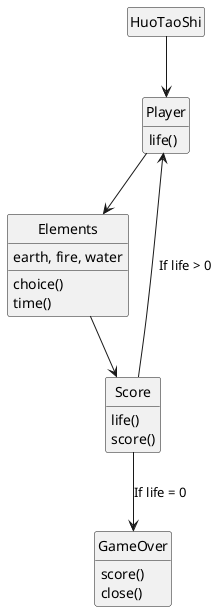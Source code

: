 @startuml

class HuoTaoShi

hide circle
hide empty members
HuoTaoShi --> Player
Player --> Elements
Elements --> Score
Score --> Player : "If life > 0"
Score --> GameOver : "If life = 0"

class Score{
life()
score()
}
class Player {
life()
}

class Elements {
earth, fire, water
choice()
time()
}
class GameOver{
score()
close()
}

@enduml